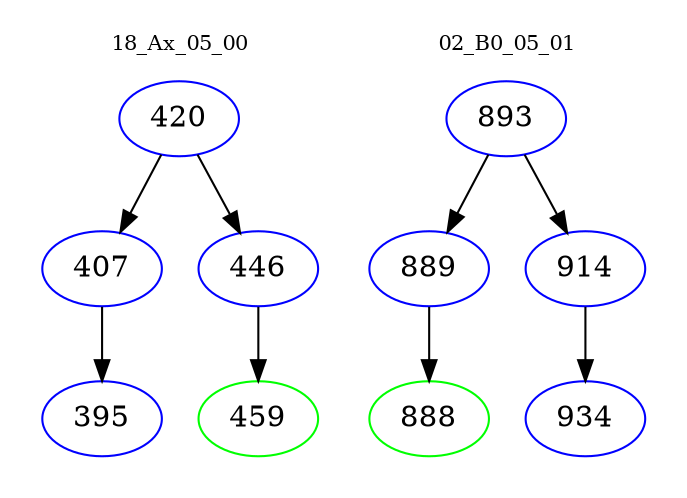 digraph{
subgraph cluster_0 {
color = white
label = "18_Ax_05_00";
fontsize=10;
T0_420 [label="420", color="blue"]
T0_420 -> T0_407 [color="black"]
T0_407 [label="407", color="blue"]
T0_407 -> T0_395 [color="black"]
T0_395 [label="395", color="blue"]
T0_420 -> T0_446 [color="black"]
T0_446 [label="446", color="blue"]
T0_446 -> T0_459 [color="black"]
T0_459 [label="459", color="green"]
}
subgraph cluster_1 {
color = white
label = "02_B0_05_01";
fontsize=10;
T1_893 [label="893", color="blue"]
T1_893 -> T1_889 [color="black"]
T1_889 [label="889", color="blue"]
T1_889 -> T1_888 [color="black"]
T1_888 [label="888", color="green"]
T1_893 -> T1_914 [color="black"]
T1_914 [label="914", color="blue"]
T1_914 -> T1_934 [color="black"]
T1_934 [label="934", color="blue"]
}
}
